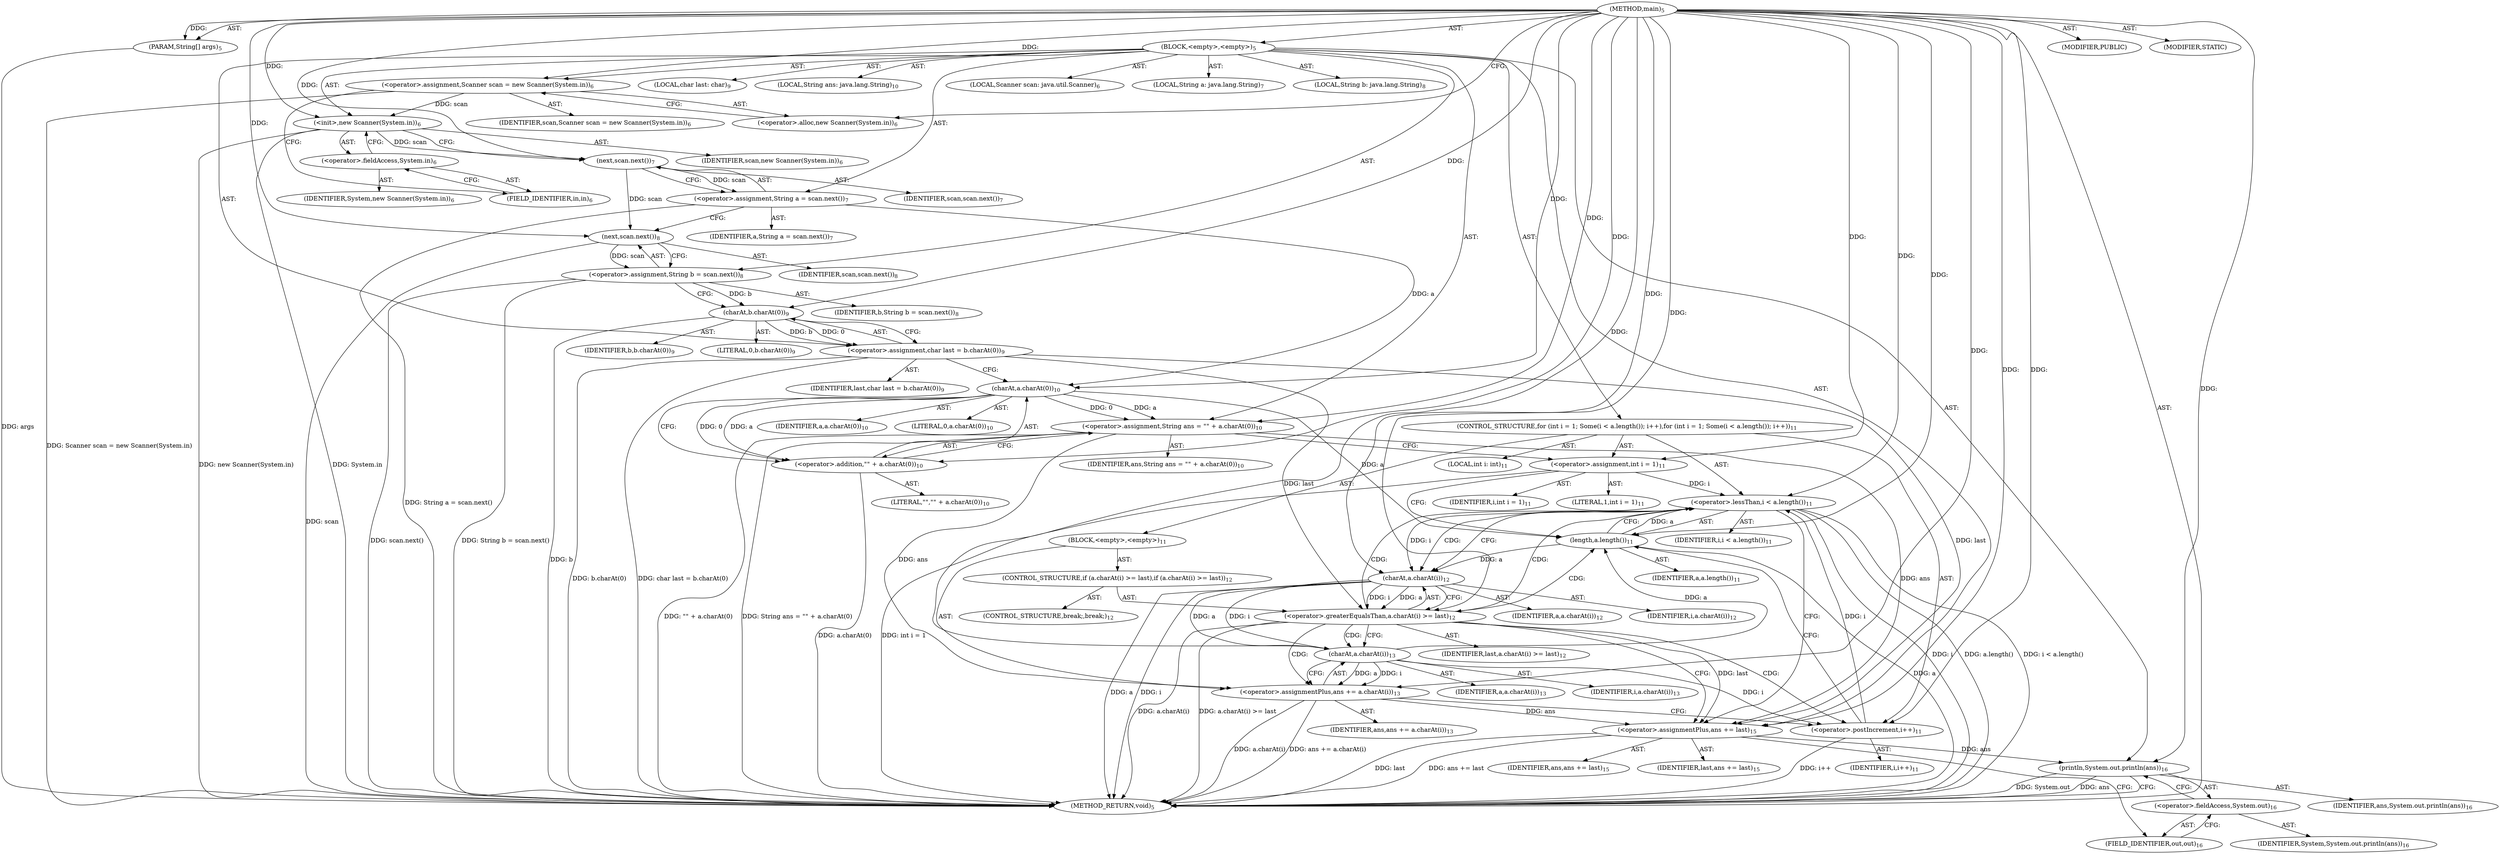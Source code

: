 digraph "main" {  
"19" [label = <(METHOD,main)<SUB>5</SUB>> ]
"20" [label = <(PARAM,String[] args)<SUB>5</SUB>> ]
"21" [label = <(BLOCK,&lt;empty&gt;,&lt;empty&gt;)<SUB>5</SUB>> ]
"4" [label = <(LOCAL,Scanner scan: java.util.Scanner)<SUB>6</SUB>> ]
"22" [label = <(&lt;operator&gt;.assignment,Scanner scan = new Scanner(System.in))<SUB>6</SUB>> ]
"23" [label = <(IDENTIFIER,scan,Scanner scan = new Scanner(System.in))<SUB>6</SUB>> ]
"24" [label = <(&lt;operator&gt;.alloc,new Scanner(System.in))<SUB>6</SUB>> ]
"25" [label = <(&lt;init&gt;,new Scanner(System.in))<SUB>6</SUB>> ]
"3" [label = <(IDENTIFIER,scan,new Scanner(System.in))<SUB>6</SUB>> ]
"26" [label = <(&lt;operator&gt;.fieldAccess,System.in)<SUB>6</SUB>> ]
"27" [label = <(IDENTIFIER,System,new Scanner(System.in))<SUB>6</SUB>> ]
"28" [label = <(FIELD_IDENTIFIER,in,in)<SUB>6</SUB>> ]
"29" [label = <(LOCAL,String a: java.lang.String)<SUB>7</SUB>> ]
"30" [label = <(&lt;operator&gt;.assignment,String a = scan.next())<SUB>7</SUB>> ]
"31" [label = <(IDENTIFIER,a,String a = scan.next())<SUB>7</SUB>> ]
"32" [label = <(next,scan.next())<SUB>7</SUB>> ]
"33" [label = <(IDENTIFIER,scan,scan.next())<SUB>7</SUB>> ]
"34" [label = <(LOCAL,String b: java.lang.String)<SUB>8</SUB>> ]
"35" [label = <(&lt;operator&gt;.assignment,String b = scan.next())<SUB>8</SUB>> ]
"36" [label = <(IDENTIFIER,b,String b = scan.next())<SUB>8</SUB>> ]
"37" [label = <(next,scan.next())<SUB>8</SUB>> ]
"38" [label = <(IDENTIFIER,scan,scan.next())<SUB>8</SUB>> ]
"39" [label = <(LOCAL,char last: char)<SUB>9</SUB>> ]
"40" [label = <(&lt;operator&gt;.assignment,char last = b.charAt(0))<SUB>9</SUB>> ]
"41" [label = <(IDENTIFIER,last,char last = b.charAt(0))<SUB>9</SUB>> ]
"42" [label = <(charAt,b.charAt(0))<SUB>9</SUB>> ]
"43" [label = <(IDENTIFIER,b,b.charAt(0))<SUB>9</SUB>> ]
"44" [label = <(LITERAL,0,b.charAt(0))<SUB>9</SUB>> ]
"45" [label = <(LOCAL,String ans: java.lang.String)<SUB>10</SUB>> ]
"46" [label = <(&lt;operator&gt;.assignment,String ans = &quot;&quot; + a.charAt(0))<SUB>10</SUB>> ]
"47" [label = <(IDENTIFIER,ans,String ans = &quot;&quot; + a.charAt(0))<SUB>10</SUB>> ]
"48" [label = <(&lt;operator&gt;.addition,&quot;&quot; + a.charAt(0))<SUB>10</SUB>> ]
"49" [label = <(LITERAL,&quot;&quot;,&quot;&quot; + a.charAt(0))<SUB>10</SUB>> ]
"50" [label = <(charAt,a.charAt(0))<SUB>10</SUB>> ]
"51" [label = <(IDENTIFIER,a,a.charAt(0))<SUB>10</SUB>> ]
"52" [label = <(LITERAL,0,a.charAt(0))<SUB>10</SUB>> ]
"53" [label = <(CONTROL_STRUCTURE,for (int i = 1; Some(i &lt; a.length()); i++),for (int i = 1; Some(i &lt; a.length()); i++))<SUB>11</SUB>> ]
"54" [label = <(LOCAL,int i: int)<SUB>11</SUB>> ]
"55" [label = <(&lt;operator&gt;.assignment,int i = 1)<SUB>11</SUB>> ]
"56" [label = <(IDENTIFIER,i,int i = 1)<SUB>11</SUB>> ]
"57" [label = <(LITERAL,1,int i = 1)<SUB>11</SUB>> ]
"58" [label = <(&lt;operator&gt;.lessThan,i &lt; a.length())<SUB>11</SUB>> ]
"59" [label = <(IDENTIFIER,i,i &lt; a.length())<SUB>11</SUB>> ]
"60" [label = <(length,a.length())<SUB>11</SUB>> ]
"61" [label = <(IDENTIFIER,a,a.length())<SUB>11</SUB>> ]
"62" [label = <(&lt;operator&gt;.postIncrement,i++)<SUB>11</SUB>> ]
"63" [label = <(IDENTIFIER,i,i++)<SUB>11</SUB>> ]
"64" [label = <(BLOCK,&lt;empty&gt;,&lt;empty&gt;)<SUB>11</SUB>> ]
"65" [label = <(CONTROL_STRUCTURE,if (a.charAt(i) &gt;= last),if (a.charAt(i) &gt;= last))<SUB>12</SUB>> ]
"66" [label = <(&lt;operator&gt;.greaterEqualsThan,a.charAt(i) &gt;= last)<SUB>12</SUB>> ]
"67" [label = <(charAt,a.charAt(i))<SUB>12</SUB>> ]
"68" [label = <(IDENTIFIER,a,a.charAt(i))<SUB>12</SUB>> ]
"69" [label = <(IDENTIFIER,i,a.charAt(i))<SUB>12</SUB>> ]
"70" [label = <(IDENTIFIER,last,a.charAt(i) &gt;= last)<SUB>12</SUB>> ]
"71" [label = <(CONTROL_STRUCTURE,break;,break;)<SUB>12</SUB>> ]
"72" [label = <(&lt;operator&gt;.assignmentPlus,ans += a.charAt(i))<SUB>13</SUB>> ]
"73" [label = <(IDENTIFIER,ans,ans += a.charAt(i))<SUB>13</SUB>> ]
"74" [label = <(charAt,a.charAt(i))<SUB>13</SUB>> ]
"75" [label = <(IDENTIFIER,a,a.charAt(i))<SUB>13</SUB>> ]
"76" [label = <(IDENTIFIER,i,a.charAt(i))<SUB>13</SUB>> ]
"77" [label = <(&lt;operator&gt;.assignmentPlus,ans += last)<SUB>15</SUB>> ]
"78" [label = <(IDENTIFIER,ans,ans += last)<SUB>15</SUB>> ]
"79" [label = <(IDENTIFIER,last,ans += last)<SUB>15</SUB>> ]
"80" [label = <(println,System.out.println(ans))<SUB>16</SUB>> ]
"81" [label = <(&lt;operator&gt;.fieldAccess,System.out)<SUB>16</SUB>> ]
"82" [label = <(IDENTIFIER,System,System.out.println(ans))<SUB>16</SUB>> ]
"83" [label = <(FIELD_IDENTIFIER,out,out)<SUB>16</SUB>> ]
"84" [label = <(IDENTIFIER,ans,System.out.println(ans))<SUB>16</SUB>> ]
"85" [label = <(MODIFIER,PUBLIC)> ]
"86" [label = <(MODIFIER,STATIC)> ]
"87" [label = <(METHOD_RETURN,void)<SUB>5</SUB>> ]
  "19" -> "20"  [ label = "AST: "] 
  "19" -> "21"  [ label = "AST: "] 
  "19" -> "85"  [ label = "AST: "] 
  "19" -> "86"  [ label = "AST: "] 
  "19" -> "87"  [ label = "AST: "] 
  "21" -> "4"  [ label = "AST: "] 
  "21" -> "22"  [ label = "AST: "] 
  "21" -> "25"  [ label = "AST: "] 
  "21" -> "29"  [ label = "AST: "] 
  "21" -> "30"  [ label = "AST: "] 
  "21" -> "34"  [ label = "AST: "] 
  "21" -> "35"  [ label = "AST: "] 
  "21" -> "39"  [ label = "AST: "] 
  "21" -> "40"  [ label = "AST: "] 
  "21" -> "45"  [ label = "AST: "] 
  "21" -> "46"  [ label = "AST: "] 
  "21" -> "53"  [ label = "AST: "] 
  "21" -> "77"  [ label = "AST: "] 
  "21" -> "80"  [ label = "AST: "] 
  "22" -> "23"  [ label = "AST: "] 
  "22" -> "24"  [ label = "AST: "] 
  "25" -> "3"  [ label = "AST: "] 
  "25" -> "26"  [ label = "AST: "] 
  "26" -> "27"  [ label = "AST: "] 
  "26" -> "28"  [ label = "AST: "] 
  "30" -> "31"  [ label = "AST: "] 
  "30" -> "32"  [ label = "AST: "] 
  "32" -> "33"  [ label = "AST: "] 
  "35" -> "36"  [ label = "AST: "] 
  "35" -> "37"  [ label = "AST: "] 
  "37" -> "38"  [ label = "AST: "] 
  "40" -> "41"  [ label = "AST: "] 
  "40" -> "42"  [ label = "AST: "] 
  "42" -> "43"  [ label = "AST: "] 
  "42" -> "44"  [ label = "AST: "] 
  "46" -> "47"  [ label = "AST: "] 
  "46" -> "48"  [ label = "AST: "] 
  "48" -> "49"  [ label = "AST: "] 
  "48" -> "50"  [ label = "AST: "] 
  "50" -> "51"  [ label = "AST: "] 
  "50" -> "52"  [ label = "AST: "] 
  "53" -> "54"  [ label = "AST: "] 
  "53" -> "55"  [ label = "AST: "] 
  "53" -> "58"  [ label = "AST: "] 
  "53" -> "62"  [ label = "AST: "] 
  "53" -> "64"  [ label = "AST: "] 
  "55" -> "56"  [ label = "AST: "] 
  "55" -> "57"  [ label = "AST: "] 
  "58" -> "59"  [ label = "AST: "] 
  "58" -> "60"  [ label = "AST: "] 
  "60" -> "61"  [ label = "AST: "] 
  "62" -> "63"  [ label = "AST: "] 
  "64" -> "65"  [ label = "AST: "] 
  "64" -> "72"  [ label = "AST: "] 
  "65" -> "66"  [ label = "AST: "] 
  "65" -> "71"  [ label = "AST: "] 
  "66" -> "67"  [ label = "AST: "] 
  "66" -> "70"  [ label = "AST: "] 
  "67" -> "68"  [ label = "AST: "] 
  "67" -> "69"  [ label = "AST: "] 
  "72" -> "73"  [ label = "AST: "] 
  "72" -> "74"  [ label = "AST: "] 
  "74" -> "75"  [ label = "AST: "] 
  "74" -> "76"  [ label = "AST: "] 
  "77" -> "78"  [ label = "AST: "] 
  "77" -> "79"  [ label = "AST: "] 
  "80" -> "81"  [ label = "AST: "] 
  "80" -> "84"  [ label = "AST: "] 
  "81" -> "82"  [ label = "AST: "] 
  "81" -> "83"  [ label = "AST: "] 
  "22" -> "28"  [ label = "CFG: "] 
  "25" -> "32"  [ label = "CFG: "] 
  "30" -> "37"  [ label = "CFG: "] 
  "35" -> "42"  [ label = "CFG: "] 
  "40" -> "50"  [ label = "CFG: "] 
  "46" -> "55"  [ label = "CFG: "] 
  "77" -> "83"  [ label = "CFG: "] 
  "80" -> "87"  [ label = "CFG: "] 
  "24" -> "22"  [ label = "CFG: "] 
  "26" -> "25"  [ label = "CFG: "] 
  "32" -> "30"  [ label = "CFG: "] 
  "37" -> "35"  [ label = "CFG: "] 
  "42" -> "40"  [ label = "CFG: "] 
  "48" -> "46"  [ label = "CFG: "] 
  "55" -> "60"  [ label = "CFG: "] 
  "58" -> "67"  [ label = "CFG: "] 
  "58" -> "77"  [ label = "CFG: "] 
  "62" -> "60"  [ label = "CFG: "] 
  "81" -> "80"  [ label = "CFG: "] 
  "28" -> "26"  [ label = "CFG: "] 
  "50" -> "48"  [ label = "CFG: "] 
  "60" -> "58"  [ label = "CFG: "] 
  "72" -> "62"  [ label = "CFG: "] 
  "83" -> "81"  [ label = "CFG: "] 
  "66" -> "77"  [ label = "CFG: "] 
  "66" -> "74"  [ label = "CFG: "] 
  "74" -> "72"  [ label = "CFG: "] 
  "67" -> "66"  [ label = "CFG: "] 
  "19" -> "24"  [ label = "CFG: "] 
  "20" -> "87"  [ label = "DDG: args"] 
  "22" -> "87"  [ label = "DDG: Scanner scan = new Scanner(System.in)"] 
  "25" -> "87"  [ label = "DDG: System.in"] 
  "25" -> "87"  [ label = "DDG: new Scanner(System.in)"] 
  "30" -> "87"  [ label = "DDG: String a = scan.next()"] 
  "37" -> "87"  [ label = "DDG: scan"] 
  "35" -> "87"  [ label = "DDG: scan.next()"] 
  "35" -> "87"  [ label = "DDG: String b = scan.next()"] 
  "42" -> "87"  [ label = "DDG: b"] 
  "40" -> "87"  [ label = "DDG: b.charAt(0)"] 
  "40" -> "87"  [ label = "DDG: char last = b.charAt(0)"] 
  "48" -> "87"  [ label = "DDG: a.charAt(0)"] 
  "46" -> "87"  [ label = "DDG: &quot;&quot; + a.charAt(0)"] 
  "46" -> "87"  [ label = "DDG: String ans = &quot;&quot; + a.charAt(0)"] 
  "55" -> "87"  [ label = "DDG: int i = 1"] 
  "58" -> "87"  [ label = "DDG: i"] 
  "60" -> "87"  [ label = "DDG: a"] 
  "58" -> "87"  [ label = "DDG: a.length()"] 
  "58" -> "87"  [ label = "DDG: i &lt; a.length()"] 
  "67" -> "87"  [ label = "DDG: a"] 
  "67" -> "87"  [ label = "DDG: i"] 
  "66" -> "87"  [ label = "DDG: a.charAt(i)"] 
  "66" -> "87"  [ label = "DDG: a.charAt(i) &gt;= last"] 
  "72" -> "87"  [ label = "DDG: a.charAt(i)"] 
  "72" -> "87"  [ label = "DDG: ans += a.charAt(i)"] 
  "62" -> "87"  [ label = "DDG: i++"] 
  "77" -> "87"  [ label = "DDG: last"] 
  "77" -> "87"  [ label = "DDG: ans += last"] 
  "80" -> "87"  [ label = "DDG: System.out"] 
  "80" -> "87"  [ label = "DDG: ans"] 
  "19" -> "20"  [ label = "DDG: "] 
  "19" -> "22"  [ label = "DDG: "] 
  "32" -> "30"  [ label = "DDG: scan"] 
  "37" -> "35"  [ label = "DDG: scan"] 
  "42" -> "40"  [ label = "DDG: b"] 
  "42" -> "40"  [ label = "DDG: 0"] 
  "19" -> "46"  [ label = "DDG: "] 
  "50" -> "46"  [ label = "DDG: a"] 
  "50" -> "46"  [ label = "DDG: 0"] 
  "40" -> "77"  [ label = "DDG: last"] 
  "66" -> "77"  [ label = "DDG: last"] 
  "19" -> "77"  [ label = "DDG: "] 
  "22" -> "25"  [ label = "DDG: scan"] 
  "19" -> "25"  [ label = "DDG: "] 
  "19" -> "55"  [ label = "DDG: "] 
  "46" -> "77"  [ label = "DDG: ans"] 
  "72" -> "77"  [ label = "DDG: ans"] 
  "77" -> "80"  [ label = "DDG: ans"] 
  "19" -> "80"  [ label = "DDG: "] 
  "25" -> "32"  [ label = "DDG: scan"] 
  "19" -> "32"  [ label = "DDG: "] 
  "32" -> "37"  [ label = "DDG: scan"] 
  "19" -> "37"  [ label = "DDG: "] 
  "35" -> "42"  [ label = "DDG: b"] 
  "19" -> "42"  [ label = "DDG: "] 
  "19" -> "48"  [ label = "DDG: "] 
  "50" -> "48"  [ label = "DDG: a"] 
  "50" -> "48"  [ label = "DDG: 0"] 
  "55" -> "58"  [ label = "DDG: i"] 
  "62" -> "58"  [ label = "DDG: i"] 
  "19" -> "58"  [ label = "DDG: "] 
  "60" -> "58"  [ label = "DDG: a"] 
  "74" -> "62"  [ label = "DDG: i"] 
  "19" -> "62"  [ label = "DDG: "] 
  "74" -> "72"  [ label = "DDG: a"] 
  "74" -> "72"  [ label = "DDG: i"] 
  "30" -> "50"  [ label = "DDG: a"] 
  "19" -> "50"  [ label = "DDG: "] 
  "50" -> "60"  [ label = "DDG: a"] 
  "74" -> "60"  [ label = "DDG: a"] 
  "19" -> "60"  [ label = "DDG: "] 
  "46" -> "72"  [ label = "DDG: ans"] 
  "19" -> "72"  [ label = "DDG: "] 
  "67" -> "66"  [ label = "DDG: a"] 
  "67" -> "66"  [ label = "DDG: i"] 
  "40" -> "66"  [ label = "DDG: last"] 
  "19" -> "66"  [ label = "DDG: "] 
  "67" -> "74"  [ label = "DDG: a"] 
  "19" -> "74"  [ label = "DDG: "] 
  "67" -> "74"  [ label = "DDG: i"] 
  "60" -> "67"  [ label = "DDG: a"] 
  "19" -> "67"  [ label = "DDG: "] 
  "58" -> "67"  [ label = "DDG: i"] 
  "58" -> "66"  [ label = "CDG: "] 
  "58" -> "67"  [ label = "CDG: "] 
  "66" -> "58"  [ label = "CDG: "] 
  "66" -> "60"  [ label = "CDG: "] 
  "66" -> "72"  [ label = "CDG: "] 
  "66" -> "74"  [ label = "CDG: "] 
  "66" -> "62"  [ label = "CDG: "] 
}
